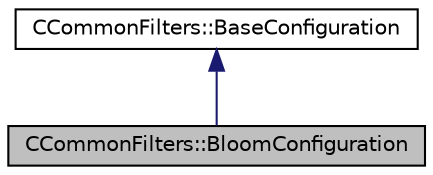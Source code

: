 digraph "CCommonFilters::BloomConfiguration"
{
  edge [fontname="Helvetica",fontsize="10",labelfontname="Helvetica",labelfontsize="10"];
  node [fontname="Helvetica",fontsize="10",shape=record];
  Node1 [label="CCommonFilters::BloomConfiguration",height=0.2,width=0.4,color="black", fillcolor="grey75", style="filled" fontcolor="black"];
  Node2 -> Node1 [dir="back",color="midnightblue",fontsize="10",style="solid",fontname="Helvetica"];
  Node2 [label="CCommonFilters::BaseConfiguration",height=0.2,width=0.4,color="black", fillcolor="white", style="filled",URL="$struct_c_common_filters_1_1_base_configuration.html"];
}
